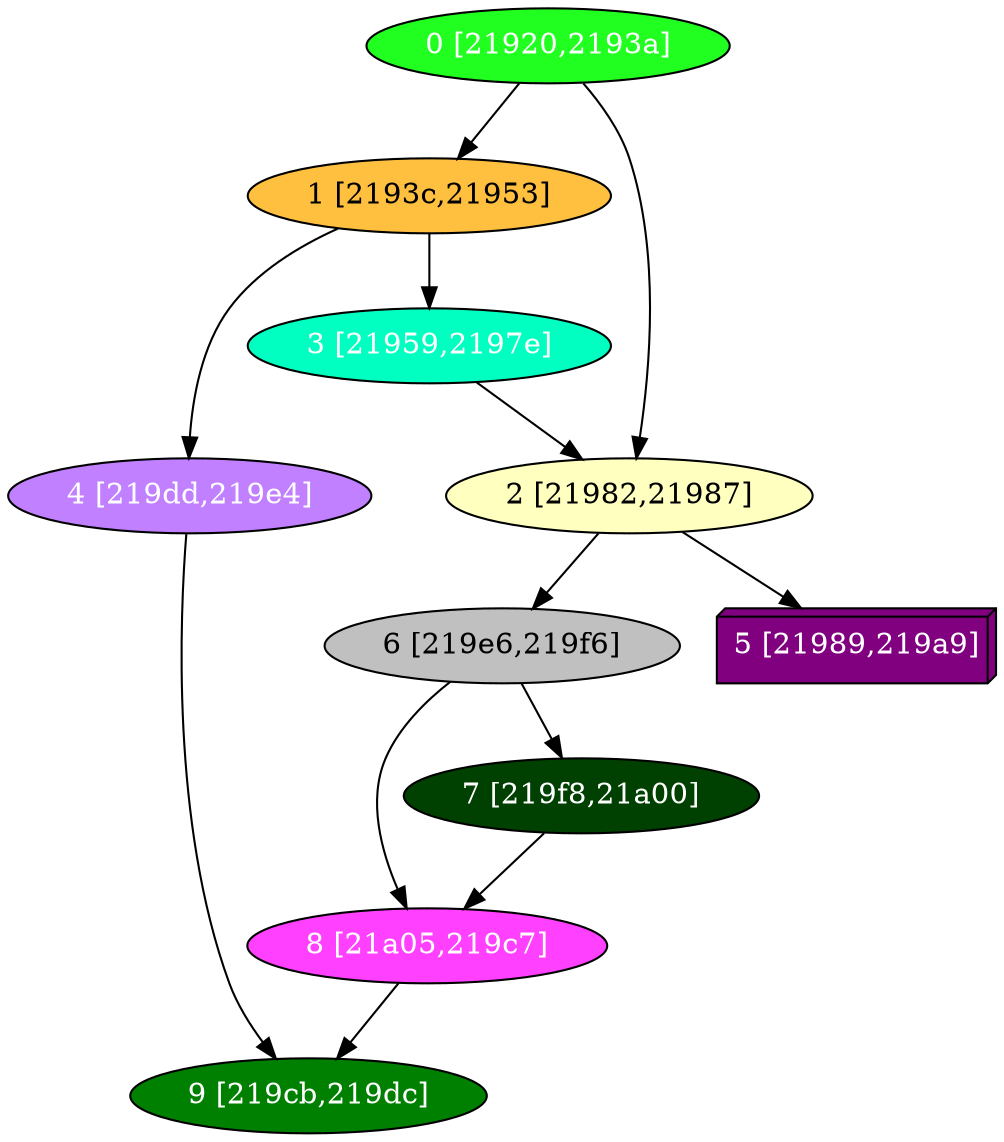 diGraph libnss3{
	libnss3_0  [style=filled fillcolor="#20FF20" fontcolor="#ffffff" shape=oval label="0 [21920,2193a]"]
	libnss3_1  [style=filled fillcolor="#FFC040" fontcolor="#000000" shape=oval label="1 [2193c,21953]"]
	libnss3_2  [style=filled fillcolor="#FFFFC0" fontcolor="#000000" shape=oval label="2 [21982,21987]"]
	libnss3_3  [style=filled fillcolor="#00FFC0" fontcolor="#ffffff" shape=oval label="3 [21959,2197e]"]
	libnss3_4  [style=filled fillcolor="#C080FF" fontcolor="#ffffff" shape=oval label="4 [219dd,219e4]"]
	libnss3_5  [style=filled fillcolor="#800080" fontcolor="#ffffff" shape=box3d label="5 [21989,219a9]"]
	libnss3_6  [style=filled fillcolor="#C0C0C0" fontcolor="#000000" shape=oval label="6 [219e6,219f6]"]
	libnss3_7  [style=filled fillcolor="#004000" fontcolor="#ffffff" shape=oval label="7 [219f8,21a00]"]
	libnss3_8  [style=filled fillcolor="#FF40FF" fontcolor="#ffffff" shape=oval label="8 [21a05,219c7]"]
	libnss3_9  [style=filled fillcolor="#008000" fontcolor="#ffffff" shape=oval label="9 [219cb,219dc]"]

	libnss3_0 -> libnss3_1
	libnss3_0 -> libnss3_2
	libnss3_1 -> libnss3_3
	libnss3_1 -> libnss3_4
	libnss3_2 -> libnss3_5
	libnss3_2 -> libnss3_6
	libnss3_3 -> libnss3_2
	libnss3_4 -> libnss3_9
	libnss3_6 -> libnss3_7
	libnss3_6 -> libnss3_8
	libnss3_7 -> libnss3_8
	libnss3_8 -> libnss3_9
}